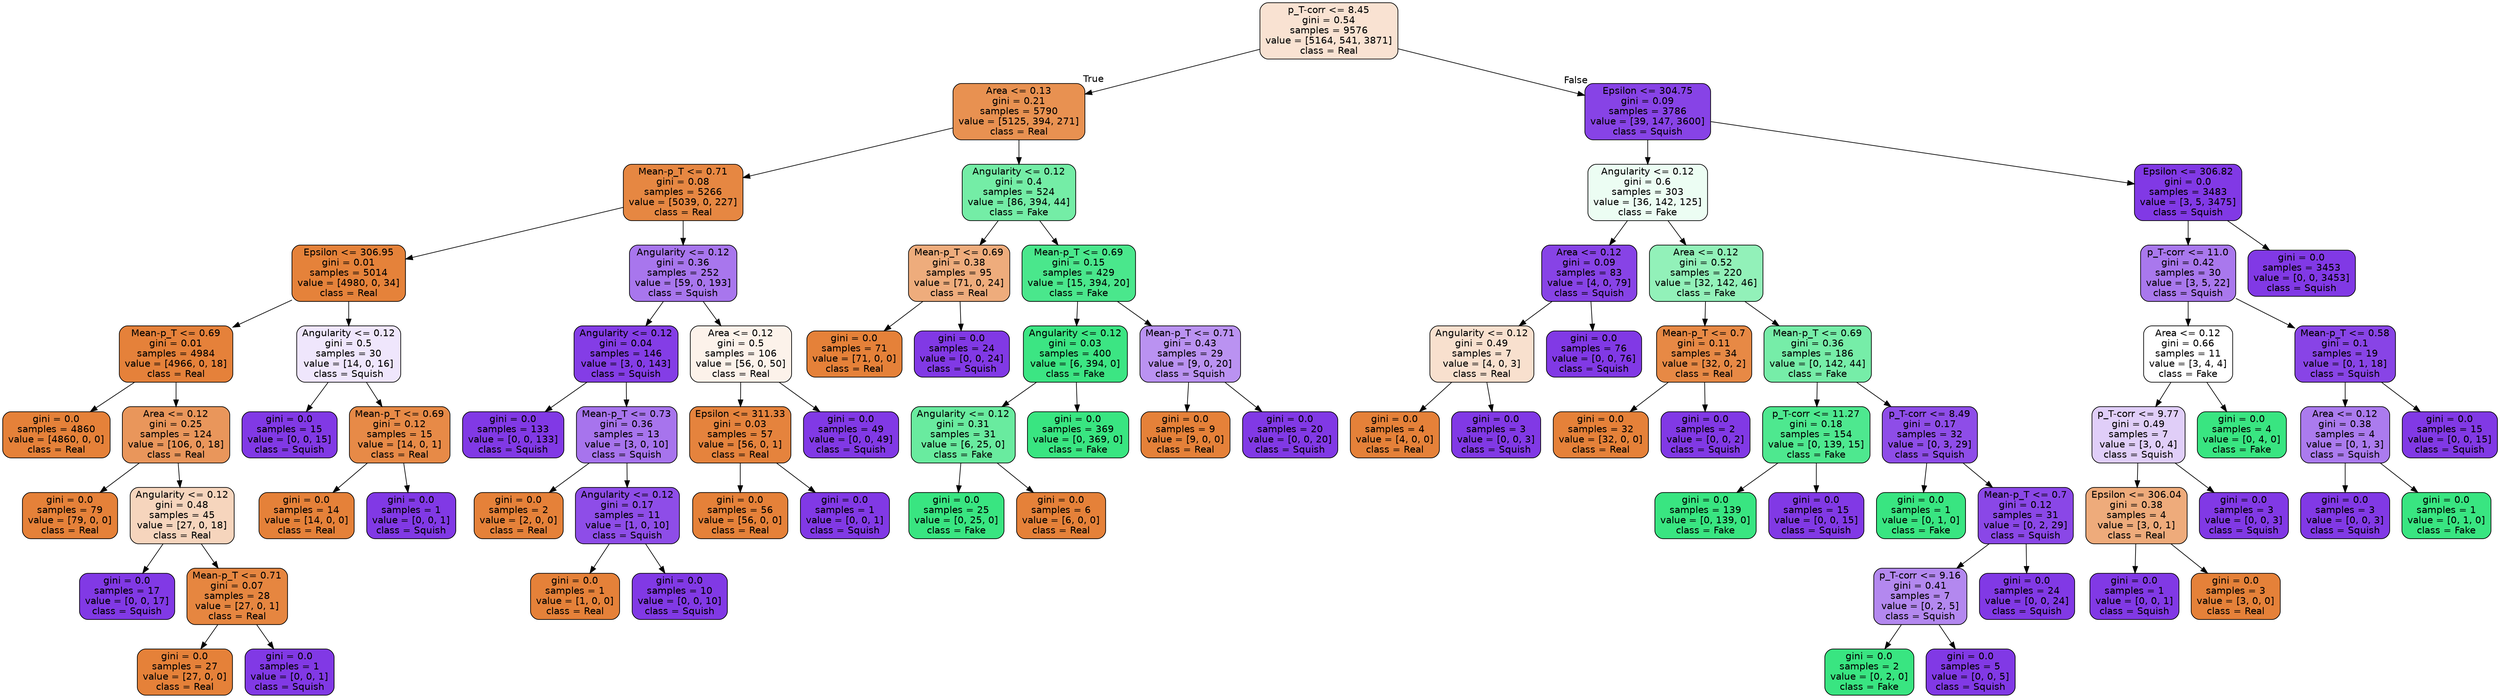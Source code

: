 digraph Tree {
node [shape=box, style="filled, rounded", color="black", fontname=helvetica] ;
edge [fontname=helvetica] ;
0 [label="p_T-corr <= 8.45\ngini = 0.54\nsamples = 9576\nvalue = [5164, 541, 3871]\nclass = Real", fillcolor="#f9e2d2"] ;
1 [label="Area <= 0.13\ngini = 0.21\nsamples = 5790\nvalue = [5125, 394, 271]\nclass = Real", fillcolor="#e89151"] ;
0 -> 1 [labeldistance=2.5, labelangle=45, headlabel="True"] ;
2 [label="Mean-p_T <= 0.71\ngini = 0.08\nsamples = 5266\nvalue = [5039, 0, 227]\nclass = Real", fillcolor="#e68742"] ;
1 -> 2 ;
3 [label="Epsilon <= 306.95\ngini = 0.01\nsamples = 5014\nvalue = [4980, 0, 34]\nclass = Real", fillcolor="#e5823a"] ;
2 -> 3 ;
4 [label="Mean-p_T <= 0.69\ngini = 0.01\nsamples = 4984\nvalue = [4966, 0, 18]\nclass = Real", fillcolor="#e5813a"] ;
3 -> 4 ;
5 [label="gini = 0.0\nsamples = 4860\nvalue = [4860, 0, 0]\nclass = Real", fillcolor="#e58139"] ;
4 -> 5 ;
6 [label="Area <= 0.12\ngini = 0.25\nsamples = 124\nvalue = [106, 0, 18]\nclass = Real", fillcolor="#e9965b"] ;
4 -> 6 ;
7 [label="gini = 0.0\nsamples = 79\nvalue = [79, 0, 0]\nclass = Real", fillcolor="#e58139"] ;
6 -> 7 ;
8 [label="Angularity <= 0.12\ngini = 0.48\nsamples = 45\nvalue = [27, 0, 18]\nclass = Real", fillcolor="#f6d5bd"] ;
6 -> 8 ;
9 [label="gini = 0.0\nsamples = 17\nvalue = [0, 0, 17]\nclass = Squish", fillcolor="#8139e5"] ;
8 -> 9 ;
10 [label="Mean-p_T <= 0.71\ngini = 0.07\nsamples = 28\nvalue = [27, 0, 1]\nclass = Real", fillcolor="#e68640"] ;
8 -> 10 ;
11 [label="gini = 0.0\nsamples = 27\nvalue = [27, 0, 0]\nclass = Real", fillcolor="#e58139"] ;
10 -> 11 ;
12 [label="gini = 0.0\nsamples = 1\nvalue = [0, 0, 1]\nclass = Squish", fillcolor="#8139e5"] ;
10 -> 12 ;
13 [label="Angularity <= 0.12\ngini = 0.5\nsamples = 30\nvalue = [14, 0, 16]\nclass = Squish", fillcolor="#efe6fc"] ;
3 -> 13 ;
14 [label="gini = 0.0\nsamples = 15\nvalue = [0, 0, 15]\nclass = Squish", fillcolor="#8139e5"] ;
13 -> 14 ;
15 [label="Mean-p_T <= 0.69\ngini = 0.12\nsamples = 15\nvalue = [14, 0, 1]\nclass = Real", fillcolor="#e78a47"] ;
13 -> 15 ;
16 [label="gini = 0.0\nsamples = 14\nvalue = [14, 0, 0]\nclass = Real", fillcolor="#e58139"] ;
15 -> 16 ;
17 [label="gini = 0.0\nsamples = 1\nvalue = [0, 0, 1]\nclass = Squish", fillcolor="#8139e5"] ;
15 -> 17 ;
18 [label="Angularity <= 0.12\ngini = 0.36\nsamples = 252\nvalue = [59, 0, 193]\nclass = Squish", fillcolor="#a876ed"] ;
2 -> 18 ;
19 [label="Angularity <= 0.12\ngini = 0.04\nsamples = 146\nvalue = [3, 0, 143]\nclass = Squish", fillcolor="#843de6"] ;
18 -> 19 ;
20 [label="gini = 0.0\nsamples = 133\nvalue = [0, 0, 133]\nclass = Squish", fillcolor="#8139e5"] ;
19 -> 20 ;
21 [label="Mean-p_T <= 0.73\ngini = 0.36\nsamples = 13\nvalue = [3, 0, 10]\nclass = Squish", fillcolor="#a774ed"] ;
19 -> 21 ;
22 [label="gini = 0.0\nsamples = 2\nvalue = [2, 0, 0]\nclass = Real", fillcolor="#e58139"] ;
21 -> 22 ;
23 [label="Angularity <= 0.12\ngini = 0.17\nsamples = 11\nvalue = [1, 0, 10]\nclass = Squish", fillcolor="#8e4de8"] ;
21 -> 23 ;
24 [label="gini = 0.0\nsamples = 1\nvalue = [1, 0, 0]\nclass = Real", fillcolor="#e58139"] ;
23 -> 24 ;
25 [label="gini = 0.0\nsamples = 10\nvalue = [0, 0, 10]\nclass = Squish", fillcolor="#8139e5"] ;
23 -> 25 ;
26 [label="Area <= 0.12\ngini = 0.5\nsamples = 106\nvalue = [56, 0, 50]\nclass = Real", fillcolor="#fcf2ea"] ;
18 -> 26 ;
27 [label="Epsilon <= 311.33\ngini = 0.03\nsamples = 57\nvalue = [56, 0, 1]\nclass = Real", fillcolor="#e5833d"] ;
26 -> 27 ;
28 [label="gini = 0.0\nsamples = 56\nvalue = [56, 0, 0]\nclass = Real", fillcolor="#e58139"] ;
27 -> 28 ;
29 [label="gini = 0.0\nsamples = 1\nvalue = [0, 0, 1]\nclass = Squish", fillcolor="#8139e5"] ;
27 -> 29 ;
30 [label="gini = 0.0\nsamples = 49\nvalue = [0, 0, 49]\nclass = Squish", fillcolor="#8139e5"] ;
26 -> 30 ;
31 [label="Angularity <= 0.12\ngini = 0.4\nsamples = 524\nvalue = [86, 394, 44]\nclass = Fake", fillcolor="#74eda6"] ;
1 -> 31 ;
32 [label="Mean-p_T <= 0.69\ngini = 0.38\nsamples = 95\nvalue = [71, 0, 24]\nclass = Real", fillcolor="#eeac7c"] ;
31 -> 32 ;
33 [label="gini = 0.0\nsamples = 71\nvalue = [71, 0, 0]\nclass = Real", fillcolor="#e58139"] ;
32 -> 33 ;
34 [label="gini = 0.0\nsamples = 24\nvalue = [0, 0, 24]\nclass = Squish", fillcolor="#8139e5"] ;
32 -> 34 ;
35 [label="Mean-p_T <= 0.69\ngini = 0.15\nsamples = 429\nvalue = [15, 394, 20]\nclass = Fake", fillcolor="#4ae78c"] ;
31 -> 35 ;
36 [label="Angularity <= 0.12\ngini = 0.03\nsamples = 400\nvalue = [6, 394, 0]\nclass = Fake", fillcolor="#3ce583"] ;
35 -> 36 ;
37 [label="Angularity <= 0.12\ngini = 0.31\nsamples = 31\nvalue = [6, 25, 0]\nclass = Fake", fillcolor="#69eb9f"] ;
36 -> 37 ;
38 [label="gini = 0.0\nsamples = 25\nvalue = [0, 25, 0]\nclass = Fake", fillcolor="#39e581"] ;
37 -> 38 ;
39 [label="gini = 0.0\nsamples = 6\nvalue = [6, 0, 0]\nclass = Real", fillcolor="#e58139"] ;
37 -> 39 ;
40 [label="gini = 0.0\nsamples = 369\nvalue = [0, 369, 0]\nclass = Fake", fillcolor="#39e581"] ;
36 -> 40 ;
41 [label="Mean-p_T <= 0.71\ngini = 0.43\nsamples = 29\nvalue = [9, 0, 20]\nclass = Squish", fillcolor="#ba92f1"] ;
35 -> 41 ;
42 [label="gini = 0.0\nsamples = 9\nvalue = [9, 0, 0]\nclass = Real", fillcolor="#e58139"] ;
41 -> 42 ;
43 [label="gini = 0.0\nsamples = 20\nvalue = [0, 0, 20]\nclass = Squish", fillcolor="#8139e5"] ;
41 -> 43 ;
44 [label="Epsilon <= 304.75\ngini = 0.09\nsamples = 3786\nvalue = [39, 147, 3600]\nclass = Squish", fillcolor="#8743e6"] ;
0 -> 44 [labeldistance=2.5, labelangle=-45, headlabel="False"] ;
45 [label="Angularity <= 0.12\ngini = 0.6\nsamples = 303\nvalue = [36, 142, 125]\nclass = Fake", fillcolor="#ecfdf3"] ;
44 -> 45 ;
46 [label="Area <= 0.12\ngini = 0.09\nsamples = 83\nvalue = [4, 0, 79]\nclass = Squish", fillcolor="#8743e6"] ;
45 -> 46 ;
47 [label="Angularity <= 0.12\ngini = 0.49\nsamples = 7\nvalue = [4, 0, 3]\nclass = Real", fillcolor="#f8e0ce"] ;
46 -> 47 ;
48 [label="gini = 0.0\nsamples = 4\nvalue = [4, 0, 0]\nclass = Real", fillcolor="#e58139"] ;
47 -> 48 ;
49 [label="gini = 0.0\nsamples = 3\nvalue = [0, 0, 3]\nclass = Squish", fillcolor="#8139e5"] ;
47 -> 49 ;
50 [label="gini = 0.0\nsamples = 76\nvalue = [0, 0, 76]\nclass = Squish", fillcolor="#8139e5"] ;
46 -> 50 ;
51 [label="Area <= 0.12\ngini = 0.52\nsamples = 220\nvalue = [32, 142, 46]\nclass = Fake", fillcolor="#92f1b9"] ;
45 -> 51 ;
52 [label="Mean-p_T <= 0.7\ngini = 0.11\nsamples = 34\nvalue = [32, 0, 2]\nclass = Real", fillcolor="#e78945"] ;
51 -> 52 ;
53 [label="gini = 0.0\nsamples = 32\nvalue = [32, 0, 0]\nclass = Real", fillcolor="#e58139"] ;
52 -> 53 ;
54 [label="gini = 0.0\nsamples = 2\nvalue = [0, 0, 2]\nclass = Squish", fillcolor="#8139e5"] ;
52 -> 54 ;
55 [label="Mean-p_T <= 0.69\ngini = 0.36\nsamples = 186\nvalue = [0, 142, 44]\nclass = Fake", fillcolor="#76eda8"] ;
51 -> 55 ;
56 [label="p_T-corr <= 11.27\ngini = 0.18\nsamples = 154\nvalue = [0, 139, 15]\nclass = Fake", fillcolor="#4ee88f"] ;
55 -> 56 ;
57 [label="gini = 0.0\nsamples = 139\nvalue = [0, 139, 0]\nclass = Fake", fillcolor="#39e581"] ;
56 -> 57 ;
58 [label="gini = 0.0\nsamples = 15\nvalue = [0, 0, 15]\nclass = Squish", fillcolor="#8139e5"] ;
56 -> 58 ;
59 [label="p_T-corr <= 8.49\ngini = 0.17\nsamples = 32\nvalue = [0, 3, 29]\nclass = Squish", fillcolor="#8e4de8"] ;
55 -> 59 ;
60 [label="gini = 0.0\nsamples = 1\nvalue = [0, 1, 0]\nclass = Fake", fillcolor="#39e581"] ;
59 -> 60 ;
61 [label="Mean-p_T <= 0.7\ngini = 0.12\nsamples = 31\nvalue = [0, 2, 29]\nclass = Squish", fillcolor="#8a47e7"] ;
59 -> 61 ;
62 [label="p_T-corr <= 9.16\ngini = 0.41\nsamples = 7\nvalue = [0, 2, 5]\nclass = Squish", fillcolor="#b388ef"] ;
61 -> 62 ;
63 [label="gini = 0.0\nsamples = 2\nvalue = [0, 2, 0]\nclass = Fake", fillcolor="#39e581"] ;
62 -> 63 ;
64 [label="gini = 0.0\nsamples = 5\nvalue = [0, 0, 5]\nclass = Squish", fillcolor="#8139e5"] ;
62 -> 64 ;
65 [label="gini = 0.0\nsamples = 24\nvalue = [0, 0, 24]\nclass = Squish", fillcolor="#8139e5"] ;
61 -> 65 ;
66 [label="Epsilon <= 306.82\ngini = 0.0\nsamples = 3483\nvalue = [3, 5, 3475]\nclass = Squish", fillcolor="#8139e5"] ;
44 -> 66 ;
67 [label="p_T-corr <= 11.0\ngini = 0.42\nsamples = 30\nvalue = [3, 5, 22]\nclass = Squish", fillcolor="#a978ed"] ;
66 -> 67 ;
68 [label="Area <= 0.12\ngini = 0.66\nsamples = 11\nvalue = [3, 4, 4]\nclass = Fake", fillcolor="#ffffff"] ;
67 -> 68 ;
69 [label="p_T-corr <= 9.77\ngini = 0.49\nsamples = 7\nvalue = [3, 0, 4]\nclass = Squish", fillcolor="#e0cef8"] ;
68 -> 69 ;
70 [label="Epsilon <= 306.04\ngini = 0.38\nsamples = 4\nvalue = [3, 0, 1]\nclass = Real", fillcolor="#eeab7b"] ;
69 -> 70 ;
71 [label="gini = 0.0\nsamples = 1\nvalue = [0, 0, 1]\nclass = Squish", fillcolor="#8139e5"] ;
70 -> 71 ;
72 [label="gini = 0.0\nsamples = 3\nvalue = [3, 0, 0]\nclass = Real", fillcolor="#e58139"] ;
70 -> 72 ;
73 [label="gini = 0.0\nsamples = 3\nvalue = [0, 0, 3]\nclass = Squish", fillcolor="#8139e5"] ;
69 -> 73 ;
74 [label="gini = 0.0\nsamples = 4\nvalue = [0, 4, 0]\nclass = Fake", fillcolor="#39e581"] ;
68 -> 74 ;
75 [label="Mean-p_T <= 0.58\ngini = 0.1\nsamples = 19\nvalue = [0, 1, 18]\nclass = Squish", fillcolor="#8844e6"] ;
67 -> 75 ;
76 [label="Area <= 0.12\ngini = 0.38\nsamples = 4\nvalue = [0, 1, 3]\nclass = Squish", fillcolor="#ab7bee"] ;
75 -> 76 ;
77 [label="gini = 0.0\nsamples = 3\nvalue = [0, 0, 3]\nclass = Squish", fillcolor="#8139e5"] ;
76 -> 77 ;
78 [label="gini = 0.0\nsamples = 1\nvalue = [0, 1, 0]\nclass = Fake", fillcolor="#39e581"] ;
76 -> 78 ;
79 [label="gini = 0.0\nsamples = 15\nvalue = [0, 0, 15]\nclass = Squish", fillcolor="#8139e5"] ;
75 -> 79 ;
80 [label="gini = 0.0\nsamples = 3453\nvalue = [0, 0, 3453]\nclass = Squish", fillcolor="#8139e5"] ;
66 -> 80 ;
}